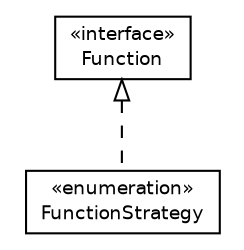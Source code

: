 #!/usr/local/bin/dot
#
# Class diagram 
# Generated by UMLGraph version R5_6 (http://www.umlgraph.org/)
#

digraph G {
	edge [fontname="Helvetica",fontsize=10,labelfontname="Helvetica",labelfontsize=10];
	node [fontname="Helvetica",fontsize=10,shape=plaintext];
	nodesep=0.25;
	ranksep=0.5;
	// net.ljcomputing.sql.strategy.FunctionStrategy
	c249 [label=<<table title="net.ljcomputing.sql.strategy.FunctionStrategy" border="0" cellborder="1" cellspacing="0" cellpadding="2" port="p" href="./FunctionStrategy.html">
		<tr><td><table border="0" cellspacing="0" cellpadding="1">
<tr><td align="center" balign="center"> &#171;enumeration&#187; </td></tr>
<tr><td align="center" balign="center"> FunctionStrategy </td></tr>
		</table></td></tr>
		</table>>, URL="./FunctionStrategy.html", fontname="Helvetica", fontcolor="black", fontsize=9.0];
	// net.ljcomputing.sql.strategy.Function
	c250 [label=<<table title="net.ljcomputing.sql.strategy.Function" border="0" cellborder="1" cellspacing="0" cellpadding="2" port="p" href="./Function.html">
		<tr><td><table border="0" cellspacing="0" cellpadding="1">
<tr><td align="center" balign="center"> &#171;interface&#187; </td></tr>
<tr><td align="center" balign="center"> Function </td></tr>
		</table></td></tr>
		</table>>, URL="./Function.html", fontname="Helvetica", fontcolor="black", fontsize=9.0];
	//net.ljcomputing.sql.strategy.FunctionStrategy implements net.ljcomputing.sql.strategy.Function
	c250:p -> c249:p [dir=back,arrowtail=empty,style=dashed];
}


